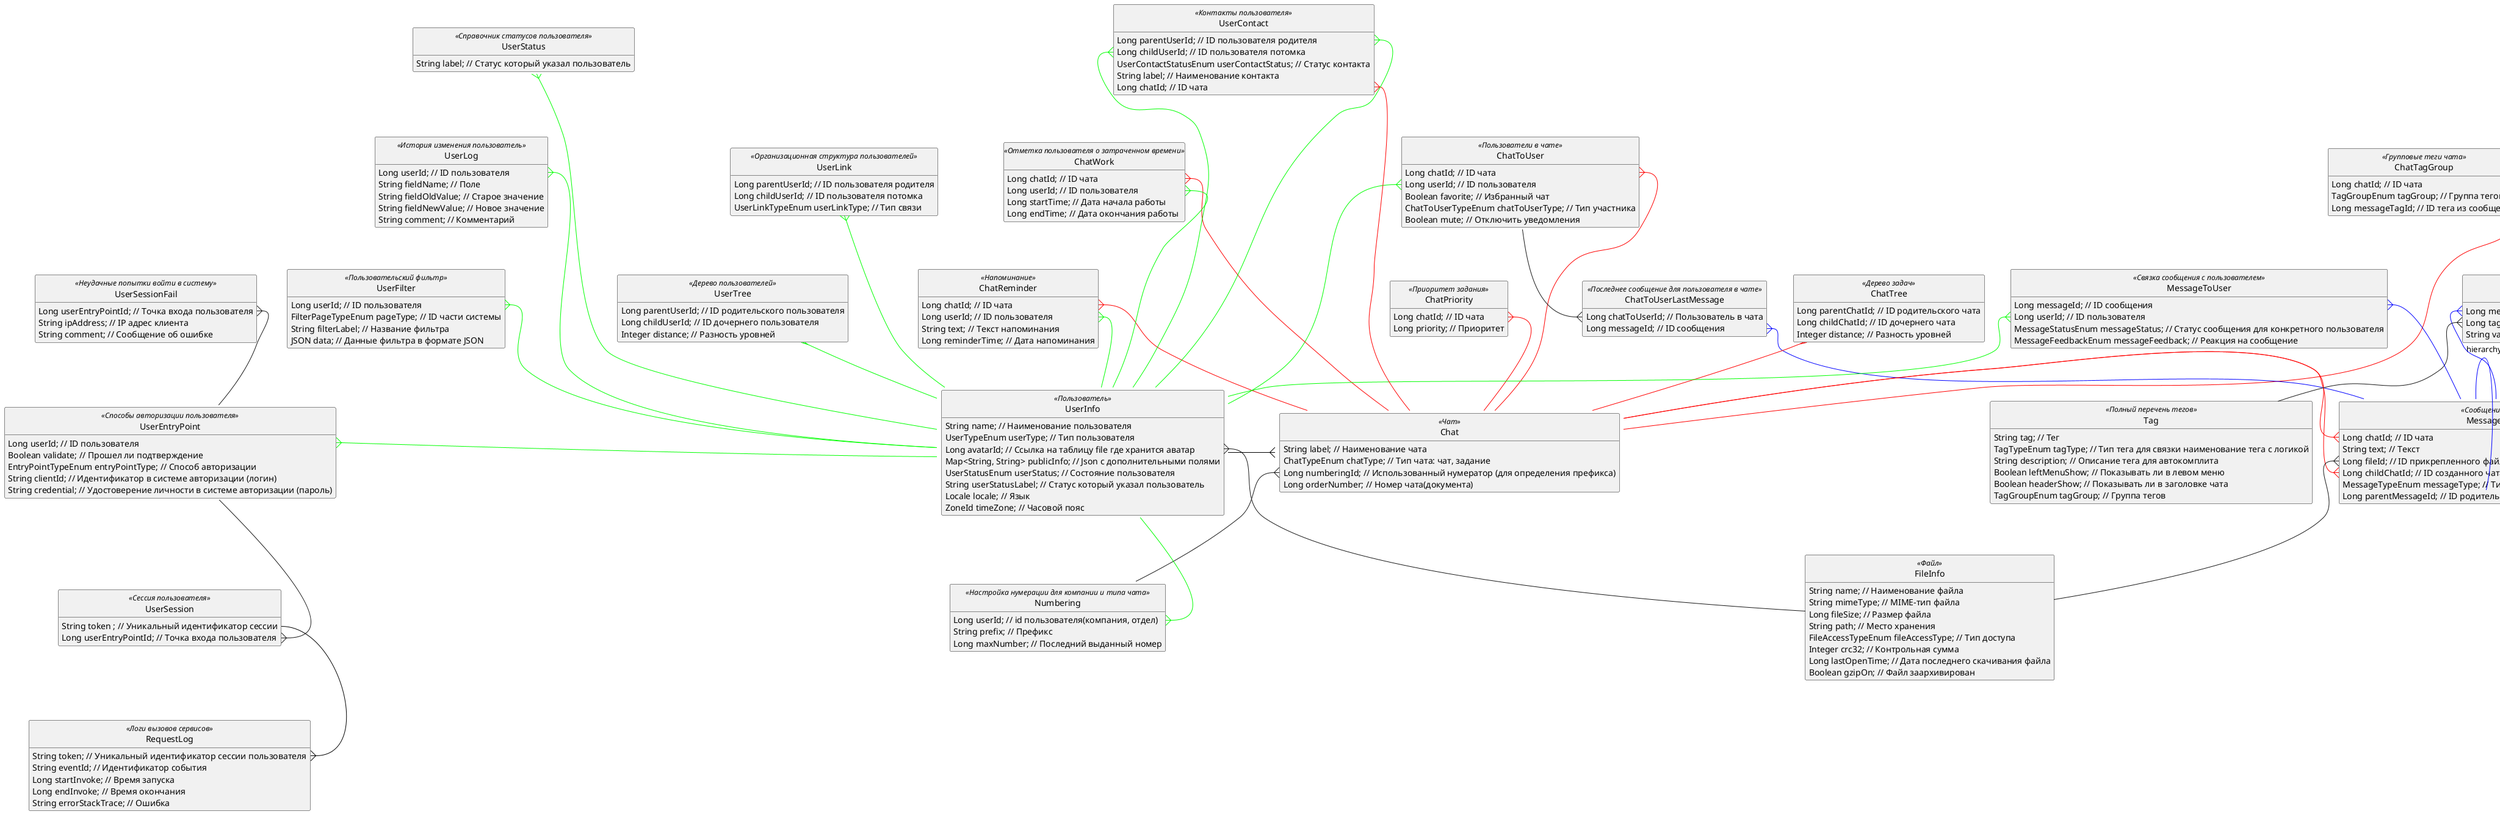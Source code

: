 @startuml
'Скрыть иконку класса
hide circle
'Скрыть раздел с полями если он пустой
hide empty fields
'Скрыть раздел с методами если он пустой
hide empty methods
'Скрыть поля и методы
'hide members

class Chat <<Чат>>{
    {field} String label; // Наименование чата
    {field} ChatTypeEnum chatType; // Тип чата: чат, задание
    {field} Long numberingId; // Использованный нумератор (для определения префикса)
    {field} Long orderNumber; // Номер чата(документа)
}
class ChatPriority <<Приоритет задания>>{
    {field} Long chatId; // ID чата
    {field} Long priority; // Приоритет
}
class ChatReminder <<Напоминание>>{
    {field} Long chatId; // ID чата
    {field} Long userId; // ID пользователя
    {field} String text; // Текст напоминания
    {field} Long reminderTime; // Дата напоминания
}
class ChatTagGroup <<Групповые теги чата>>{
    {field} Long chatId; // ID чата
    {field} TagGroupEnum tagGroup; // Группа тегов
    {field} Long messageTagId; // ID тега из сообщения
}
class ChatToUser <<Пользователи в чате>>{
    {field} Long chatId; // ID чата
    {field} Long userId; // ID пользователя
    {field} Boolean favorite; // Избранный чат
    {field} ChatToUserTypeEnum chatToUserType; // Тип участника
    {field} Boolean mute; // Отключить уведомления
}
class ChatToUserLastMessage <<Последнее сообщение для пользователя в чате>>{
    {field} Long chatToUserId; // Пользователь в чата
    {field} Long messageId; // ID сообщения
}
class ChatTree <<Дерево задач>>{
    {field} Long parentChatId; // ID родительского чата
    {field} Long childChatId; // ID дочернего чата
    {field} Integer distance; // Разность уровней
}
class ChatWork <<Отметка пользователя о затраченном времени>>{
    {field} Long chatId; // ID чата
    {field} Long userId; // ID пользователя
    {field} Long startTime; // Дата начала работы
    {field} Long endTime; // Дата окончания работы
}
class FileInfo <<Файл>>{
	{field} String name; // Наименование файла
	{field} String mimeType; // MIME-тип файла
	{field} Long fileSize; // Размер файла
	{field} String path; // Место хранения
	{field} FileAccessTypeEnum fileAccessType; // Тип доступа
	{field} Integer crc32; // Контрольная сумма
	{field} Long lastOpenTime; // Дата последнего скачивания файла
	{field} Boolean gzipOn; // Файл заархивирован
}
class Message <<Сообщение>>{
   {field} Long chatId; // ID чата
   {field} String text; // Текст
   {field} Long fileId; // ID прикрепленного файла
   {field} Long childChatId; // ID созданного чата
   {field} MessageTypeEnum messageType; // Тип сообщения (SIMPLE, ERROR)
   {field} Long parentMessageId; // ID родительского сообщения
}
class MessageFeedback <<Итоговый голос по сообщению>>{
    {field} Long messageId; // ID сообщения
    {field} Integer feedback; // Итоговый голос по сообщению
}
class MessageLog <<История сообщения>>{
    {field} Long messageId; // ID сообщения
    {field} String oldText; // Предыдущий текст
}
class MessageTag <<Тег сообщения>>{
    {field} Long messageId; // ID сообщения
    {field} Long tagId; // ID тега
    {field} String value; // Значение тега
}
class MessageToUser <<Связка сообщения с пользователем>>{
    {field}Long messageId; // ID сообщения
    {field}Long userId; // ID пользователя
    {field}MessageStatusEnum messageStatus; // Статус сообщения для конкретного пользователя
    {field}MessageFeedbackEnum messageFeedback; // Реакция на сообщение
}
class Numbering <<Настройка нумерации для компании и типа чата>>{
    {field} Long userId; // id пользователя(компания, отдел)
    {field} String prefix; // Префикс
    {field} Long maxNumber; // Последний выданный номер
}
class RequestLog <<Логи вызовов сервисов>>{
    {field} String token; // Уникальный идентификатор сессии пользователя
    {field} String eventId; // Идентификатор события
    {field} Long startInvoke; // Время запуска
    {field} Long endInvoke; // Время окончания
    {field} String errorStackTrace; // Ошибка
}
class Tag <<Полный перечень тегов>>{
    {field} String tag; // Тег
    {field} TagTypeEnum tagType; // Тип тега для связки наименование тега с логикой
    {field} String description; // Описание тега для автокомплита
    {field} Boolean leftMenuShow; // Показывать ли в левом меню
    {field} Boolean headerShow; // Показывать ли в заголовке чата
    {field} TagGroupEnum tagGroup; // Группа тегов
}
class UserContact <<Контакты пользователя>>{
    {field} Long parentUserId; // ID пользователя родителя
    {field} Long childUserId; // ID пользователя потомка
    {field} UserContactStatusEnum userContactStatus; // Статус контакта
    {field} String label; // Наименование контакта
    {field} Long chatId; // ID чата
}
class UserEntryPoint <<Способы авторизации пользователя>>{
    {field} Long userId; // ID пользователя
    {field} Boolean validate; // Прошел ли подтверждение
    {field} EntryPointTypeEnum entryPointType; // Способ авторизации
    {field} String clientId; // Идентификатор в системе авторизации (логин)
    {field} String credential; // Удостоверение личности в системе авторизации (пароль)
}
class UserFilter <<Пользовательский фильтр>>{
     {field} Long userId; // ID пользователя
     {field} FilterPageTypeEnum pageType; // ID части системы
     {field} String filterLabel; // Название фильтра
     {field} JSON data; // Данные фильтра в формате JSON
}
class UserInfo <<Пользователь>>{
   {field} String name; // Наименование пользователя
   {field} UserTypeEnum userType; // Тип пользователя
   {field} Long avatarId; // Ссылка на таблицу file где хранится аватар
   {field} Map<String, String> publicInfo; // Json с дополнительными полями
   {field} UserStatusEnum userStatus; // Состояние пользователя
   {field} String userStatusLabel; // Статус который указал пользователь
   {field} Locale locale; // Язык
   {field} ZoneId timeZone; // Часовой пояс
}
class UserLink <<Организационная структура пользователей>>{
     {field} Long parentUserId; // ID пользователя родителя
     {field} Long childUserId; // ID пользователя потомка
     {field} UserLinkTypeEnum userLinkType; // Тип связи
}
class UserLog <<История изменения пользователь>>{
	{field} Long userId; // ID пользователя
    {field} String fieldName; // Поле
    {field} String fieldOldValue; // Старое значение
    {field} String fieldNewValue; // Новое значение
    {field} String comment; // Комментарий
}
class UserSession <<Сессия пользователя>>{
    {field} String token ; // Уникальный идентификатор сессии
    {field} Long userEntryPointId; // Точка входа пользователя
}
class UserSessionFail <<Неудачные попытки войти в систему>>{
    {field} Long userEntryPointId; // Точка входа пользователя
    {field} String ipAddress; // IP адрес клиента
    {field} String comment; // Сообщение об ошибке
}
class UserStatus <<Справочник статусов пользователя>>{
    {field} String label; // Статус который указал пользователь
}
class UserTree <<Дерево пользователей>>{
     {field} Long parentUserId; // ID родительского пользователя
     {field} Long childUserId; // ID дочернего пользователя
     {field} Integer distance; // Разность уровней
}
Chat::numberingId }-- Numbering
ChatPriority::chatId }-[#FF0000]- Chat
ChatReminder::chatId }-[#FF0000]- Chat
ChatReminder::userId }-[#00FF00]- UserInfo
ChatTagGroup::chatId }-[#FF0000]- Chat
ChatTagGroup::messageTagId }-- MessageTag
ChatToUser::chatId }-[#FF0000]- Chat
ChatToUser::userId }-[#00FF00]- UserInfo
ChatToUserLastMessage::chatToUserId }-up- ChatToUser
ChatToUserLastMessage::messageId }-[#0000FF]- Message
ChatTree }-[#FF0000]- Chat
ChatWork::chatId }-[#FF0000]- Chat
ChatWork::userId }-[#00FF00]- UserInfo
Message::chatId }-[#FF0000]left- Chat
Message::childChatId }-[#FF0000]- Chat
Message::fileId }-- FileInfo
Message::parentMessageId -[#0000FF]- Message : hierarchy
MessageFeedback::messageId }-[#0000FF]- Message
MessageLog::messageId }-[#0000FF]- Message
MessageTag::messageId }-[#0000FF]- Message
MessageTag::tagId }-- Tag
MessageToUser::messageId }-[#0000FF]- Message
MessageToUser::userId }-[#00FF00]- UserInfo
Numbering::userId }-[#00FF00]- UserInfo
UserContact::chatId }-[#FF0000]- Chat
UserContact::childUserId }-[#00FF00]- UserInfo
UserContact::parentUserId }-[#00FF00]- UserInfo
UserEntryPoint::userId }-[#00FF00]right- UserInfo
UserFilter::userId }-[#00FF00]- UserInfo
UserInfo::avatarId }-- FileInfo
UserLink }-[#00FF00]- UserInfo
UserLog::userId }-[#00FF00]- UserInfo
UserSession::userEntryPointId }-up- UserEntryPoint
UserSessionFail::userEntryPointId }-- UserEntryPoint
UserTree }-[#00FF00]- UserInfo
UserStatus::createdBy }-[#00FF00]- UserInfo
Chat::createdBy }-[#000000]left- UserInfo
RequestLog::token }-[#000000]up- UserSession::token

UserLink -[hidden]down- UserTree
UserStatus -[hidden]down- UserLog
UserLog -[hidden]down- UserFilter
UserFilter -[hidden]down- Numbering
UserContact -[hidden]down- ChatWork
ChatWork -[hidden]down- ChatReminder
ChatTagGroup -[hidden]down- ChatTree

@enduml